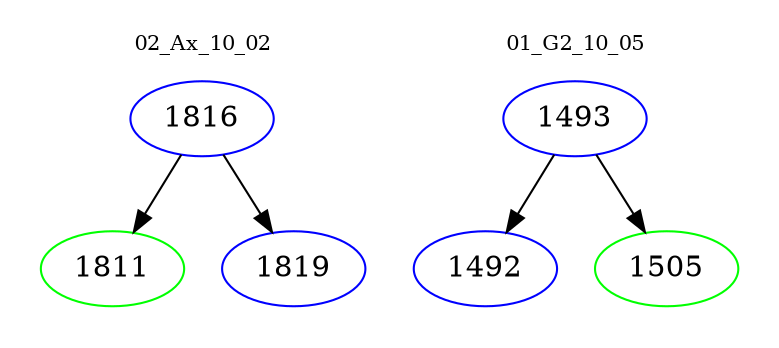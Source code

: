 digraph{
subgraph cluster_0 {
color = white
label = "02_Ax_10_02";
fontsize=10;
T0_1816 [label="1816", color="blue"]
T0_1816 -> T0_1811 [color="black"]
T0_1811 [label="1811", color="green"]
T0_1816 -> T0_1819 [color="black"]
T0_1819 [label="1819", color="blue"]
}
subgraph cluster_1 {
color = white
label = "01_G2_10_05";
fontsize=10;
T1_1493 [label="1493", color="blue"]
T1_1493 -> T1_1492 [color="black"]
T1_1492 [label="1492", color="blue"]
T1_1493 -> T1_1505 [color="black"]
T1_1505 [label="1505", color="green"]
}
}
